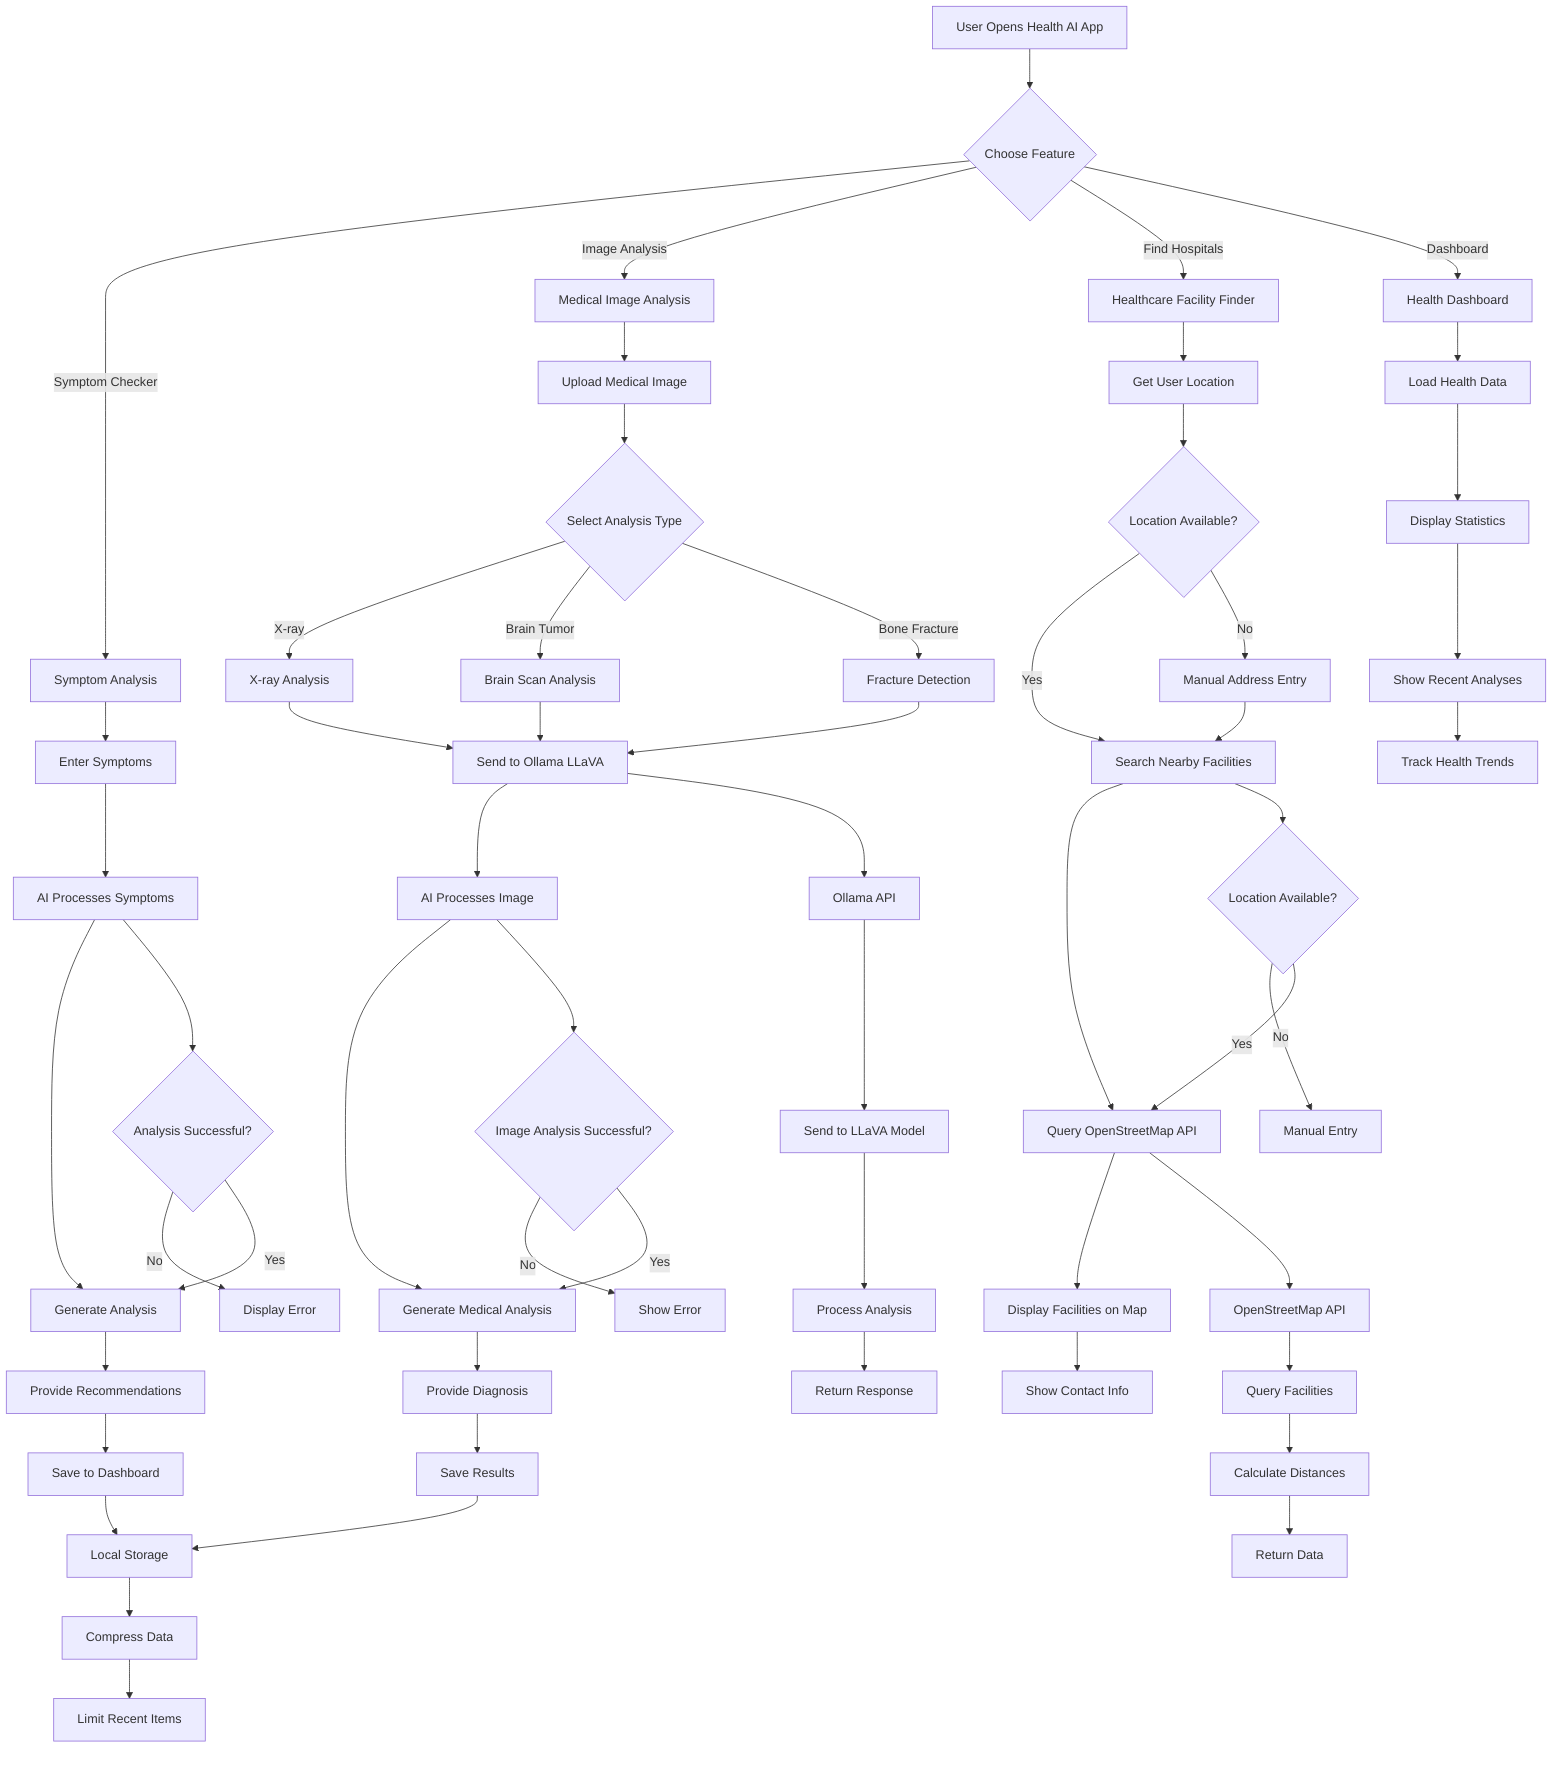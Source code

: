 graph TD
    %% User Entry Points
    A[User Opens Health AI App] --> B{Choose Feature}
    
    %% Main Navigation
    B -->|Symptom Checker| C[Symptom Analysis]
    B -->|Image Analysis| D[Medical Image Analysis]
    B -->|Find Hospitals| E[Healthcare Facility Finder]
    B -->|Dashboard| F[Health Dashboard]
    
    %% Symptom Analysis Flow
    C --> C1[Enter Symptoms]
    C1 --> C2[AI Processes Symptoms]
    C2 --> C3[Generate Analysis]
    C3 --> C4[Provide Recommendations]
    C4 --> C5[Save to Dashboard]
    
    %% Image Analysis Flow
    D --> D1[Upload Medical Image]
    D1 --> D2{Select Analysis Type}
    D2 -->|X-ray| D3[X-ray Analysis]
    D2 -->|Brain Tumor| D4[Brain Scan Analysis]
    D2 -->|Bone Fracture| D5[Fracture Detection]
    
    D3 --> D6[Send to Ollama LLaVA]
    D4 --> D6
    D5 --> D6
    
    D6 --> D7[AI Processes Image]
    D7 --> D8[Generate Medical Analysis]
    D8 --> D9[Provide Diagnosis]
    D9 --> D10[Save Results]
    
    %% Healthcare Facility Finder Flow
    E --> E1[Get User Location]
    E1 --> E2{Location Available?}
    E2 -->|Yes| E3[Search Nearby Facilities]
    E2 -->|No| E4[Manual Address Entry]
    E4 --> E3
    
    E3 --> E5[Query OpenStreetMap API]
    E5 --> E6[Display Facilities on Map]
    E6 --> E7[Show Contact Info]
    
    %% Health Dashboard Flow
    F --> F1[Load Health Data]
    F1 --> F2[Display Statistics]
    F2 --> F3[Show Recent Analyses]
    F3 --> F4[Track Health Trends]
    
    %% Data Management
    C5 --> G[Local Storage]
    D10 --> G
    G --> G1[Compress Data]
    G1 --> G2[Limit Recent Items]
    
    %% API Integration
    D6 --> H[Ollama API]
    H --> H1[Send to LLaVA Model]
    H1 --> H2[Process Analysis]
    H2 --> H3[Return Response]
    
    E5 --> I[OpenStreetMap API]
    I --> I1[Query Facilities]
    I1 --> I2[Calculate Distances]
    I2 --> I3[Return Data]
    
    %% Error Handling
    C2 --> J{Analysis Successful?}
    J -->|No| J1[Display Error]
    J -->|Yes| C3
    
    D7 --> K{Image Analysis Successful?}
    K -->|No| K1[Show Error]
    K -->|Yes| D8
    
    E3 --> L{Location Available?}
    L -->|No| L1[Manual Entry]
    L -->|Yes| E5